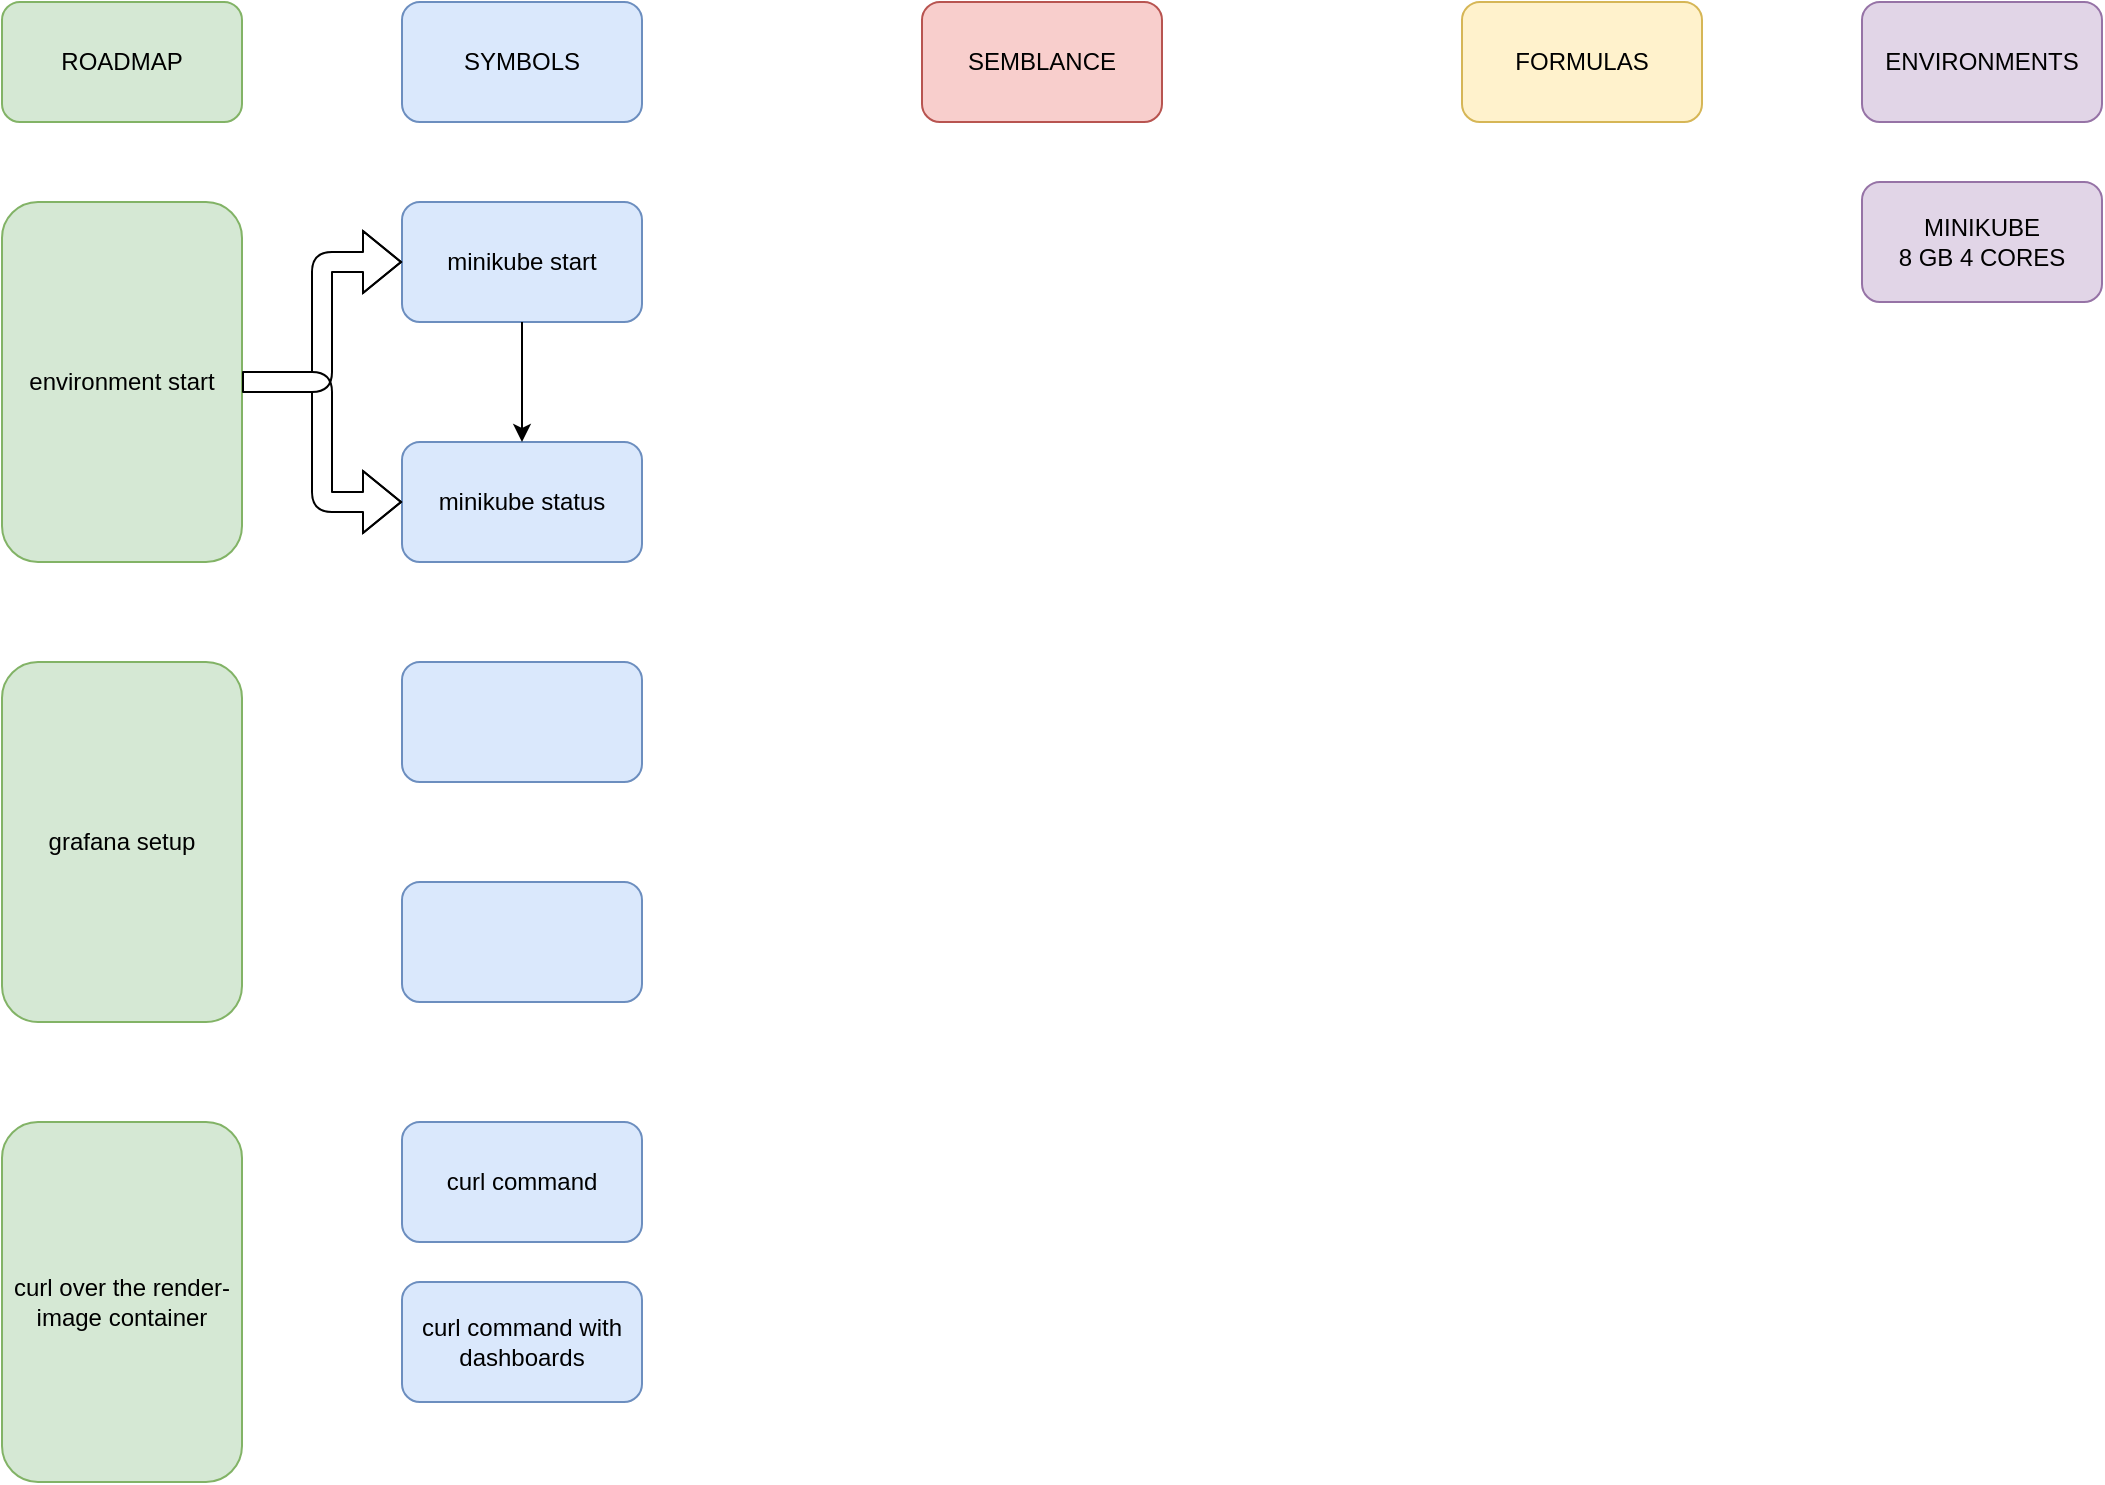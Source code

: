 <mxfile>
    <diagram name="Page-1" id="Eh_Mw41eKuJ2O2LDKg58">
        <mxGraphModel dx="794" dy="1573" grid="1" gridSize="10" guides="1" tooltips="1" connect="1" arrows="1" fold="1" page="1" pageScale="1" pageWidth="827" pageHeight="1169" math="0" shadow="0">
            <root>
                <mxCell id="0"/>
                <mxCell id="1" parent="0"/>
                <mxCell id="k9wu2lNZHmlqQ1E5e7p3-1" value="minikube start" style="rounded=1;whiteSpace=wrap;html=1;fillColor=#dae8fc;strokeColor=#6c8ebf;" parent="1" vertex="1">
                    <mxGeometry x="380" y="60" width="120" height="60" as="geometry"/>
                </mxCell>
                <mxCell id="k9wu2lNZHmlqQ1E5e7p3-2" value="minikube status" style="rounded=1;whiteSpace=wrap;html=1;fillColor=#dae8fc;strokeColor=#6c8ebf;" parent="1" vertex="1">
                    <mxGeometry x="380" y="180" width="120" height="60" as="geometry"/>
                </mxCell>
                <mxCell id="k9wu2lNZHmlqQ1E5e7p3-3" value="" style="rounded=1;whiteSpace=wrap;html=1;fillColor=#dae8fc;strokeColor=#6c8ebf;" parent="1" vertex="1">
                    <mxGeometry x="380" y="290" width="120" height="60" as="geometry"/>
                </mxCell>
                <mxCell id="k9wu2lNZHmlqQ1E5e7p3-4" value="" style="rounded=1;whiteSpace=wrap;html=1;fillColor=#dae8fc;strokeColor=#6c8ebf;" parent="1" vertex="1">
                    <mxGeometry x="380" y="400" width="120" height="60" as="geometry"/>
                </mxCell>
                <mxCell id="k9wu2lNZHmlqQ1E5e7p3-5" style="edgeStyle=orthogonalEdgeStyle;rounded=0;orthogonalLoop=1;jettySize=auto;html=1;" parent="1" source="k9wu2lNZHmlqQ1E5e7p3-1" edge="1">
                    <mxGeometry relative="1" as="geometry">
                        <mxPoint x="440" y="180" as="targetPoint"/>
                    </mxGeometry>
                </mxCell>
                <mxCell id="3" style="edgeStyle=orthogonalEdgeStyle;html=1;entryX=0;entryY=0.5;entryDx=0;entryDy=0;shape=flexArrow;" edge="1" parent="1" source="2" target="k9wu2lNZHmlqQ1E5e7p3-1">
                    <mxGeometry relative="1" as="geometry"/>
                </mxCell>
                <mxCell id="2" value="environment start" style="rounded=1;whiteSpace=wrap;html=1;fillColor=#d5e8d4;strokeColor=#82b366;" vertex="1" parent="1">
                    <mxGeometry x="180" y="60" width="120" height="180" as="geometry"/>
                </mxCell>
                <mxCell id="4" style="edgeStyle=orthogonalEdgeStyle;html=1;shape=flexArrow;exitX=1;exitY=0.5;exitDx=0;exitDy=0;" edge="1" parent="1" source="2" target="k9wu2lNZHmlqQ1E5e7p3-2">
                    <mxGeometry relative="1" as="geometry">
                        <mxPoint x="310" y="160" as="sourcePoint"/>
                        <mxPoint x="390" y="100" as="targetPoint"/>
                    </mxGeometry>
                </mxCell>
                <mxCell id="5" value="grafana setup" style="rounded=1;whiteSpace=wrap;html=1;fillColor=#d5e8d4;strokeColor=#82b366;" vertex="1" parent="1">
                    <mxGeometry x="180" y="290" width="120" height="180" as="geometry"/>
                </mxCell>
                <mxCell id="6" value="curl over the render-image container" style="rounded=1;whiteSpace=wrap;html=1;fillColor=#d5e8d4;strokeColor=#82b366;" vertex="1" parent="1">
                    <mxGeometry x="180" y="520" width="120" height="180" as="geometry"/>
                </mxCell>
                <mxCell id="7" value="curl command" style="rounded=1;whiteSpace=wrap;html=1;fillColor=#dae8fc;strokeColor=#6c8ebf;" vertex="1" parent="1">
                    <mxGeometry x="380" y="520" width="120" height="60" as="geometry"/>
                </mxCell>
                <mxCell id="8" value="curl command with dashboards" style="rounded=1;whiteSpace=wrap;html=1;fillColor=#dae8fc;strokeColor=#6c8ebf;" vertex="1" parent="1">
                    <mxGeometry x="380" y="600" width="120" height="60" as="geometry"/>
                </mxCell>
                <mxCell id="9" value="SYMBOLS" style="rounded=1;whiteSpace=wrap;html=1;fillColor=#dae8fc;strokeColor=#6c8ebf;" vertex="1" parent="1">
                    <mxGeometry x="380" y="-40" width="120" height="60" as="geometry"/>
                </mxCell>
                <mxCell id="10" value="ROADMAP" style="rounded=1;whiteSpace=wrap;html=1;fillColor=#d5e8d4;strokeColor=#82b366;" vertex="1" parent="1">
                    <mxGeometry x="180" y="-40" width="120" height="60" as="geometry"/>
                </mxCell>
                <mxCell id="11" value="SEMBLANCE" style="rounded=1;whiteSpace=wrap;html=1;fillColor=#f8cecc;strokeColor=#b85450;" vertex="1" parent="1">
                    <mxGeometry x="640" y="-40" width="120" height="60" as="geometry"/>
                </mxCell>
                <mxCell id="12" value="FORMULAS" style="rounded=1;whiteSpace=wrap;html=1;fillColor=#fff2cc;strokeColor=#d6b656;" vertex="1" parent="1">
                    <mxGeometry x="910" y="-40" width="120" height="60" as="geometry"/>
                </mxCell>
                <mxCell id="13" value="ENVIRONMENTS" style="rounded=1;whiteSpace=wrap;html=1;fillColor=#e1d5e7;strokeColor=#9673a6;" vertex="1" parent="1">
                    <mxGeometry x="1110" y="-40" width="120" height="60" as="geometry"/>
                </mxCell>
                <mxCell id="14" value="MINIKUBE &lt;br&gt;8 GB 4 CORES" style="rounded=1;whiteSpace=wrap;html=1;fillColor=#e1d5e7;strokeColor=#9673a6;" vertex="1" parent="1">
                    <mxGeometry x="1110" y="50" width="120" height="60" as="geometry"/>
                </mxCell>
            </root>
        </mxGraphModel>
    </diagram>
</mxfile>
